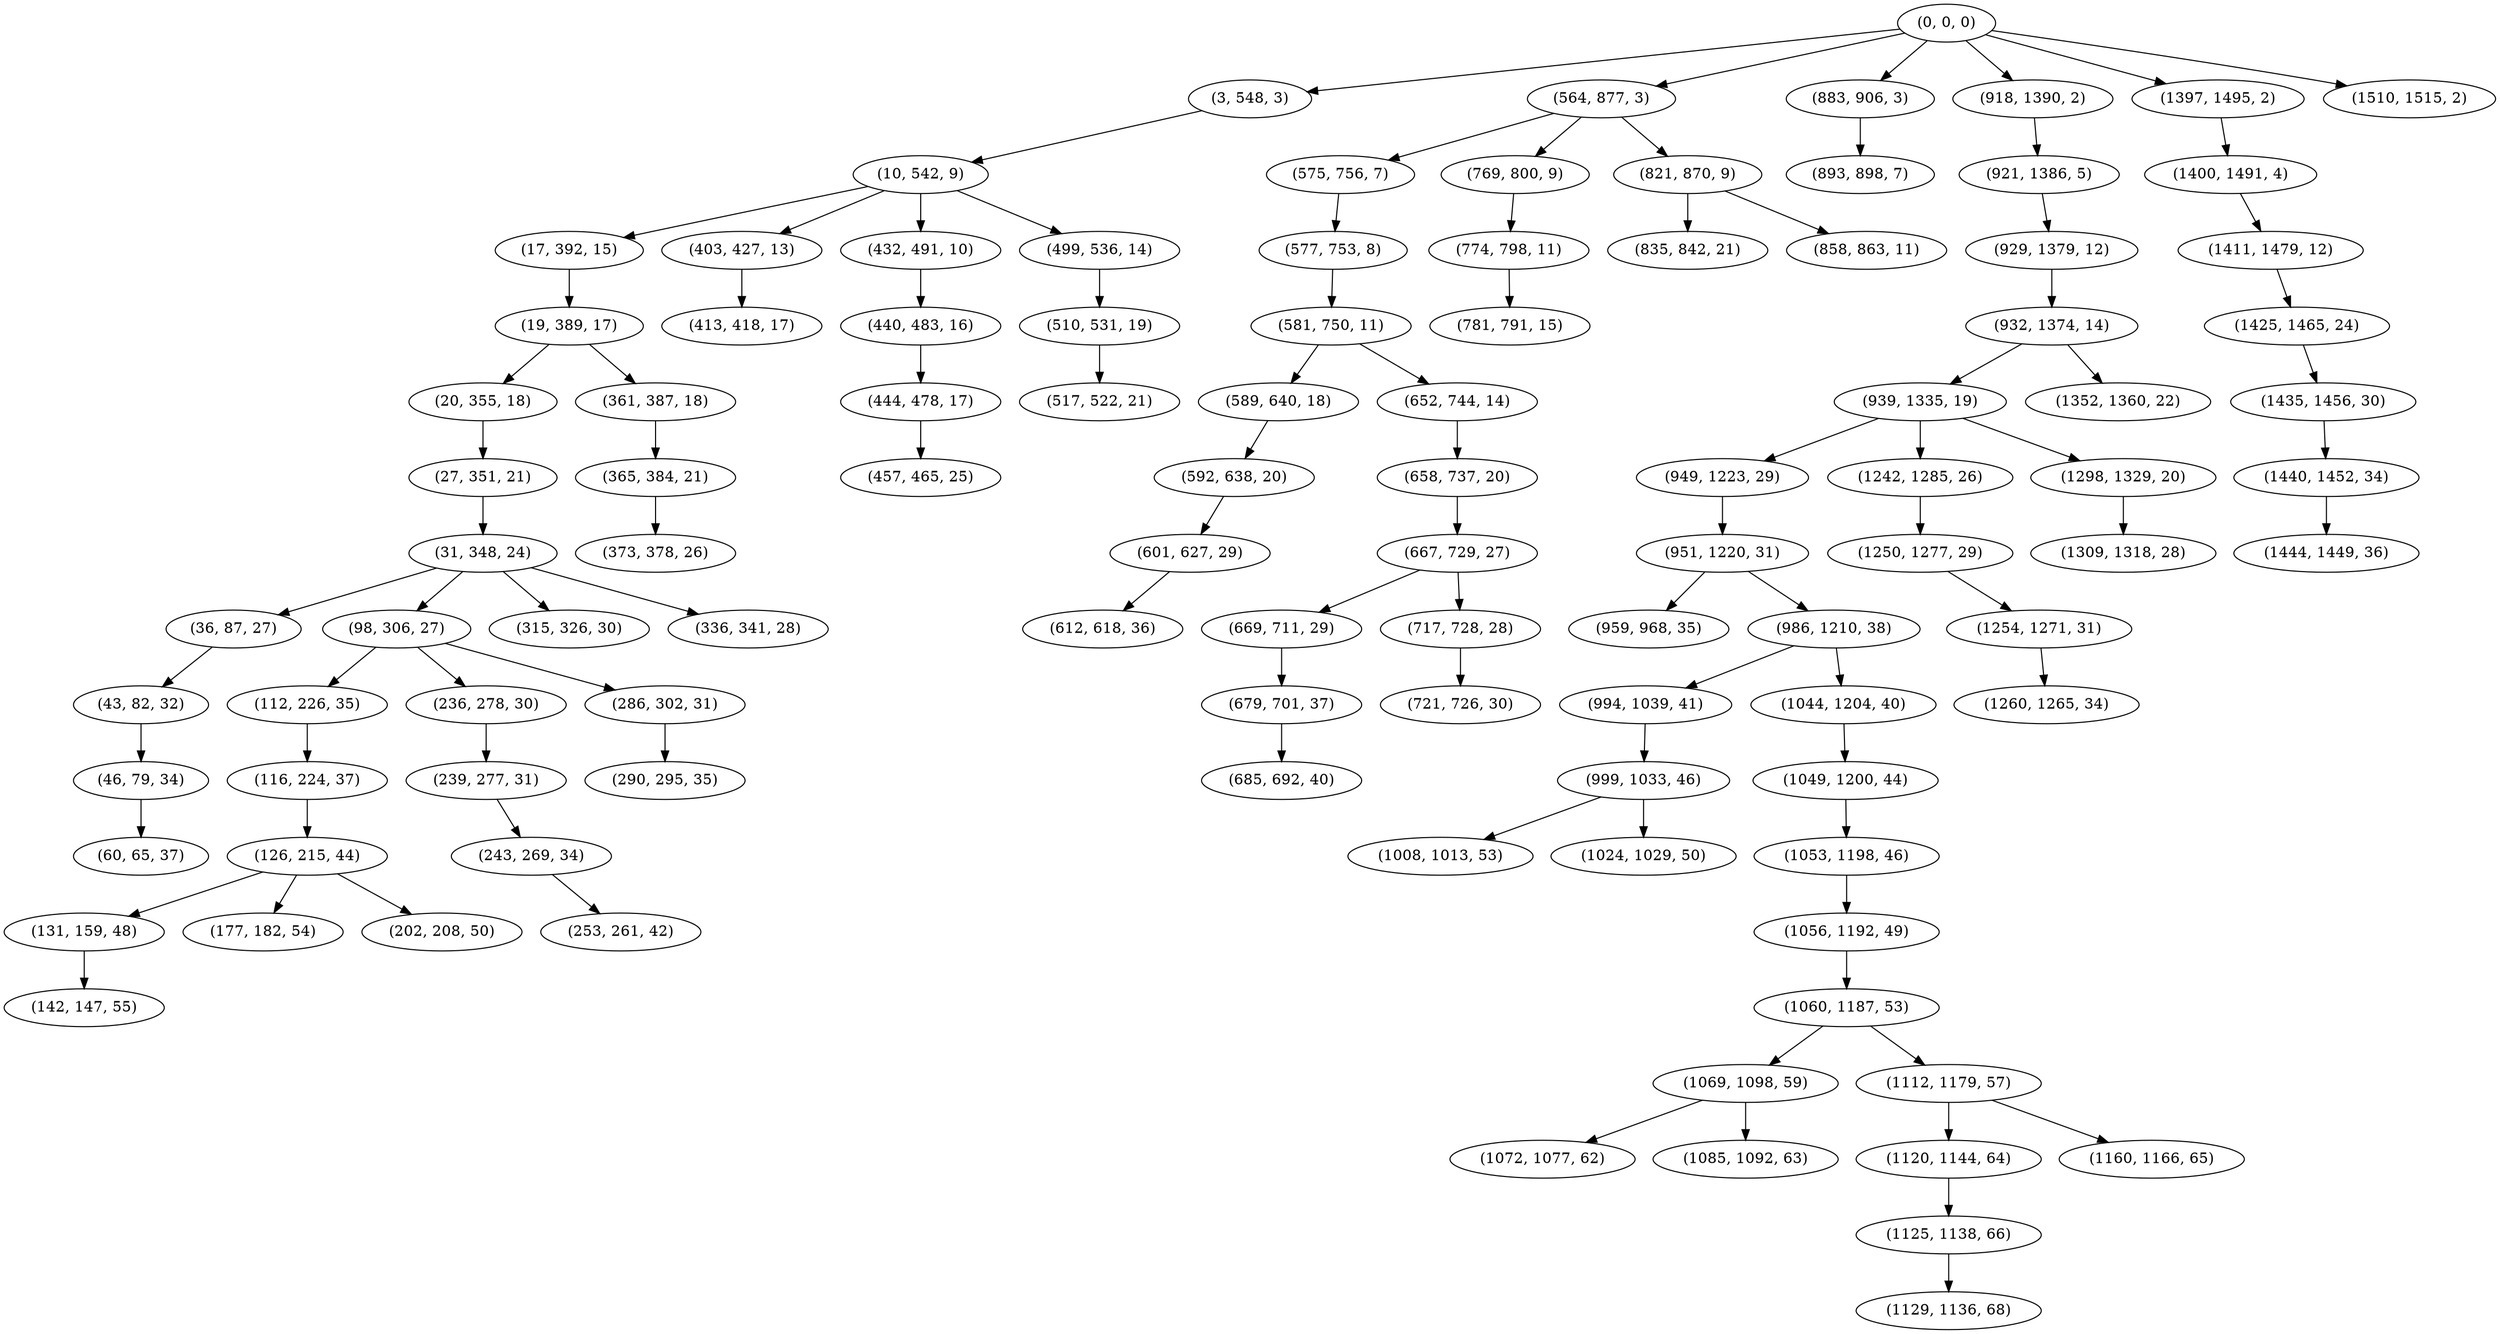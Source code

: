 digraph tree {
    "(0, 0, 0)";
    "(3, 548, 3)";
    "(10, 542, 9)";
    "(17, 392, 15)";
    "(19, 389, 17)";
    "(20, 355, 18)";
    "(27, 351, 21)";
    "(31, 348, 24)";
    "(36, 87, 27)";
    "(43, 82, 32)";
    "(46, 79, 34)";
    "(60, 65, 37)";
    "(98, 306, 27)";
    "(112, 226, 35)";
    "(116, 224, 37)";
    "(126, 215, 44)";
    "(131, 159, 48)";
    "(142, 147, 55)";
    "(177, 182, 54)";
    "(202, 208, 50)";
    "(236, 278, 30)";
    "(239, 277, 31)";
    "(243, 269, 34)";
    "(253, 261, 42)";
    "(286, 302, 31)";
    "(290, 295, 35)";
    "(315, 326, 30)";
    "(336, 341, 28)";
    "(361, 387, 18)";
    "(365, 384, 21)";
    "(373, 378, 26)";
    "(403, 427, 13)";
    "(413, 418, 17)";
    "(432, 491, 10)";
    "(440, 483, 16)";
    "(444, 478, 17)";
    "(457, 465, 25)";
    "(499, 536, 14)";
    "(510, 531, 19)";
    "(517, 522, 21)";
    "(564, 877, 3)";
    "(575, 756, 7)";
    "(577, 753, 8)";
    "(581, 750, 11)";
    "(589, 640, 18)";
    "(592, 638, 20)";
    "(601, 627, 29)";
    "(612, 618, 36)";
    "(652, 744, 14)";
    "(658, 737, 20)";
    "(667, 729, 27)";
    "(669, 711, 29)";
    "(679, 701, 37)";
    "(685, 692, 40)";
    "(717, 728, 28)";
    "(721, 726, 30)";
    "(769, 800, 9)";
    "(774, 798, 11)";
    "(781, 791, 15)";
    "(821, 870, 9)";
    "(835, 842, 21)";
    "(858, 863, 11)";
    "(883, 906, 3)";
    "(893, 898, 7)";
    "(918, 1390, 2)";
    "(921, 1386, 5)";
    "(929, 1379, 12)";
    "(932, 1374, 14)";
    "(939, 1335, 19)";
    "(949, 1223, 29)";
    "(951, 1220, 31)";
    "(959, 968, 35)";
    "(986, 1210, 38)";
    "(994, 1039, 41)";
    "(999, 1033, 46)";
    "(1008, 1013, 53)";
    "(1024, 1029, 50)";
    "(1044, 1204, 40)";
    "(1049, 1200, 44)";
    "(1053, 1198, 46)";
    "(1056, 1192, 49)";
    "(1060, 1187, 53)";
    "(1069, 1098, 59)";
    "(1072, 1077, 62)";
    "(1085, 1092, 63)";
    "(1112, 1179, 57)";
    "(1120, 1144, 64)";
    "(1125, 1138, 66)";
    "(1129, 1136, 68)";
    "(1160, 1166, 65)";
    "(1242, 1285, 26)";
    "(1250, 1277, 29)";
    "(1254, 1271, 31)";
    "(1260, 1265, 34)";
    "(1298, 1329, 20)";
    "(1309, 1318, 28)";
    "(1352, 1360, 22)";
    "(1397, 1495, 2)";
    "(1400, 1491, 4)";
    "(1411, 1479, 12)";
    "(1425, 1465, 24)";
    "(1435, 1456, 30)";
    "(1440, 1452, 34)";
    "(1444, 1449, 36)";
    "(1510, 1515, 2)";
    "(0, 0, 0)" -> "(3, 548, 3)";
    "(0, 0, 0)" -> "(564, 877, 3)";
    "(0, 0, 0)" -> "(883, 906, 3)";
    "(0, 0, 0)" -> "(918, 1390, 2)";
    "(0, 0, 0)" -> "(1397, 1495, 2)";
    "(0, 0, 0)" -> "(1510, 1515, 2)";
    "(3, 548, 3)" -> "(10, 542, 9)";
    "(10, 542, 9)" -> "(17, 392, 15)";
    "(10, 542, 9)" -> "(403, 427, 13)";
    "(10, 542, 9)" -> "(432, 491, 10)";
    "(10, 542, 9)" -> "(499, 536, 14)";
    "(17, 392, 15)" -> "(19, 389, 17)";
    "(19, 389, 17)" -> "(20, 355, 18)";
    "(19, 389, 17)" -> "(361, 387, 18)";
    "(20, 355, 18)" -> "(27, 351, 21)";
    "(27, 351, 21)" -> "(31, 348, 24)";
    "(31, 348, 24)" -> "(36, 87, 27)";
    "(31, 348, 24)" -> "(98, 306, 27)";
    "(31, 348, 24)" -> "(315, 326, 30)";
    "(31, 348, 24)" -> "(336, 341, 28)";
    "(36, 87, 27)" -> "(43, 82, 32)";
    "(43, 82, 32)" -> "(46, 79, 34)";
    "(46, 79, 34)" -> "(60, 65, 37)";
    "(98, 306, 27)" -> "(112, 226, 35)";
    "(98, 306, 27)" -> "(236, 278, 30)";
    "(98, 306, 27)" -> "(286, 302, 31)";
    "(112, 226, 35)" -> "(116, 224, 37)";
    "(116, 224, 37)" -> "(126, 215, 44)";
    "(126, 215, 44)" -> "(131, 159, 48)";
    "(126, 215, 44)" -> "(177, 182, 54)";
    "(126, 215, 44)" -> "(202, 208, 50)";
    "(131, 159, 48)" -> "(142, 147, 55)";
    "(236, 278, 30)" -> "(239, 277, 31)";
    "(239, 277, 31)" -> "(243, 269, 34)";
    "(243, 269, 34)" -> "(253, 261, 42)";
    "(286, 302, 31)" -> "(290, 295, 35)";
    "(361, 387, 18)" -> "(365, 384, 21)";
    "(365, 384, 21)" -> "(373, 378, 26)";
    "(403, 427, 13)" -> "(413, 418, 17)";
    "(432, 491, 10)" -> "(440, 483, 16)";
    "(440, 483, 16)" -> "(444, 478, 17)";
    "(444, 478, 17)" -> "(457, 465, 25)";
    "(499, 536, 14)" -> "(510, 531, 19)";
    "(510, 531, 19)" -> "(517, 522, 21)";
    "(564, 877, 3)" -> "(575, 756, 7)";
    "(564, 877, 3)" -> "(769, 800, 9)";
    "(564, 877, 3)" -> "(821, 870, 9)";
    "(575, 756, 7)" -> "(577, 753, 8)";
    "(577, 753, 8)" -> "(581, 750, 11)";
    "(581, 750, 11)" -> "(589, 640, 18)";
    "(581, 750, 11)" -> "(652, 744, 14)";
    "(589, 640, 18)" -> "(592, 638, 20)";
    "(592, 638, 20)" -> "(601, 627, 29)";
    "(601, 627, 29)" -> "(612, 618, 36)";
    "(652, 744, 14)" -> "(658, 737, 20)";
    "(658, 737, 20)" -> "(667, 729, 27)";
    "(667, 729, 27)" -> "(669, 711, 29)";
    "(667, 729, 27)" -> "(717, 728, 28)";
    "(669, 711, 29)" -> "(679, 701, 37)";
    "(679, 701, 37)" -> "(685, 692, 40)";
    "(717, 728, 28)" -> "(721, 726, 30)";
    "(769, 800, 9)" -> "(774, 798, 11)";
    "(774, 798, 11)" -> "(781, 791, 15)";
    "(821, 870, 9)" -> "(835, 842, 21)";
    "(821, 870, 9)" -> "(858, 863, 11)";
    "(883, 906, 3)" -> "(893, 898, 7)";
    "(918, 1390, 2)" -> "(921, 1386, 5)";
    "(921, 1386, 5)" -> "(929, 1379, 12)";
    "(929, 1379, 12)" -> "(932, 1374, 14)";
    "(932, 1374, 14)" -> "(939, 1335, 19)";
    "(932, 1374, 14)" -> "(1352, 1360, 22)";
    "(939, 1335, 19)" -> "(949, 1223, 29)";
    "(939, 1335, 19)" -> "(1242, 1285, 26)";
    "(939, 1335, 19)" -> "(1298, 1329, 20)";
    "(949, 1223, 29)" -> "(951, 1220, 31)";
    "(951, 1220, 31)" -> "(959, 968, 35)";
    "(951, 1220, 31)" -> "(986, 1210, 38)";
    "(986, 1210, 38)" -> "(994, 1039, 41)";
    "(986, 1210, 38)" -> "(1044, 1204, 40)";
    "(994, 1039, 41)" -> "(999, 1033, 46)";
    "(999, 1033, 46)" -> "(1008, 1013, 53)";
    "(999, 1033, 46)" -> "(1024, 1029, 50)";
    "(1044, 1204, 40)" -> "(1049, 1200, 44)";
    "(1049, 1200, 44)" -> "(1053, 1198, 46)";
    "(1053, 1198, 46)" -> "(1056, 1192, 49)";
    "(1056, 1192, 49)" -> "(1060, 1187, 53)";
    "(1060, 1187, 53)" -> "(1069, 1098, 59)";
    "(1060, 1187, 53)" -> "(1112, 1179, 57)";
    "(1069, 1098, 59)" -> "(1072, 1077, 62)";
    "(1069, 1098, 59)" -> "(1085, 1092, 63)";
    "(1112, 1179, 57)" -> "(1120, 1144, 64)";
    "(1112, 1179, 57)" -> "(1160, 1166, 65)";
    "(1120, 1144, 64)" -> "(1125, 1138, 66)";
    "(1125, 1138, 66)" -> "(1129, 1136, 68)";
    "(1242, 1285, 26)" -> "(1250, 1277, 29)";
    "(1250, 1277, 29)" -> "(1254, 1271, 31)";
    "(1254, 1271, 31)" -> "(1260, 1265, 34)";
    "(1298, 1329, 20)" -> "(1309, 1318, 28)";
    "(1397, 1495, 2)" -> "(1400, 1491, 4)";
    "(1400, 1491, 4)" -> "(1411, 1479, 12)";
    "(1411, 1479, 12)" -> "(1425, 1465, 24)";
    "(1425, 1465, 24)" -> "(1435, 1456, 30)";
    "(1435, 1456, 30)" -> "(1440, 1452, 34)";
    "(1440, 1452, 34)" -> "(1444, 1449, 36)";
}
